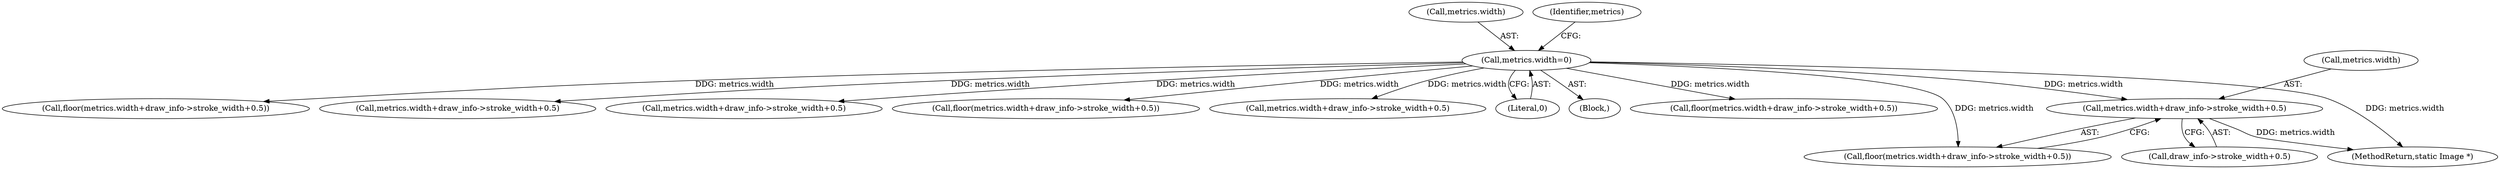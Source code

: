 digraph "0_ImageMagick_aeff00de228bc5a158c2a975ab47845d8a1db456_0@pointer" {
"1000237" [label="(Call,metrics.width+draw_info->stroke_width+0.5)"];
"1000200" [label="(Call,metrics.width=0)"];
"1000241" [label="(Call,draw_info->stroke_width+0.5)"];
"1000477" [label="(Call,floor(metrics.width+draw_info->stroke_width+0.5))"];
"1000200" [label="(Call,metrics.width=0)"];
"1000201" [label="(Call,metrics.width)"];
"1000852" [label="(MethodReturn,static Image *)"];
"1000207" [label="(Identifier,metrics)"];
"1000236" [label="(Call,floor(metrics.width+draw_info->stroke_width+0.5))"];
"1000338" [label="(Call,metrics.width+draw_info->stroke_width+0.5)"];
"1000238" [label="(Call,metrics.width)"];
"1000635" [label="(Call,metrics.width+draw_info->stroke_width+0.5)"];
"1000337" [label="(Call,floor(metrics.width+draw_info->stroke_width+0.5))"];
"1000478" [label="(Call,metrics.width+draw_info->stroke_width+0.5)"];
"1000237" [label="(Call,metrics.width+draw_info->stroke_width+0.5)"];
"1000204" [label="(Literal,0)"];
"1000106" [label="(Block,)"];
"1000634" [label="(Call,floor(metrics.width+draw_info->stroke_width+0.5))"];
"1000237" -> "1000236"  [label="AST: "];
"1000237" -> "1000241"  [label="CFG: "];
"1000238" -> "1000237"  [label="AST: "];
"1000241" -> "1000237"  [label="AST: "];
"1000236" -> "1000237"  [label="CFG: "];
"1000237" -> "1000852"  [label="DDG: metrics.width"];
"1000200" -> "1000237"  [label="DDG: metrics.width"];
"1000200" -> "1000106"  [label="AST: "];
"1000200" -> "1000204"  [label="CFG: "];
"1000201" -> "1000200"  [label="AST: "];
"1000204" -> "1000200"  [label="AST: "];
"1000207" -> "1000200"  [label="CFG: "];
"1000200" -> "1000852"  [label="DDG: metrics.width"];
"1000200" -> "1000236"  [label="DDG: metrics.width"];
"1000200" -> "1000337"  [label="DDG: metrics.width"];
"1000200" -> "1000338"  [label="DDG: metrics.width"];
"1000200" -> "1000477"  [label="DDG: metrics.width"];
"1000200" -> "1000478"  [label="DDG: metrics.width"];
"1000200" -> "1000634"  [label="DDG: metrics.width"];
"1000200" -> "1000635"  [label="DDG: metrics.width"];
}
